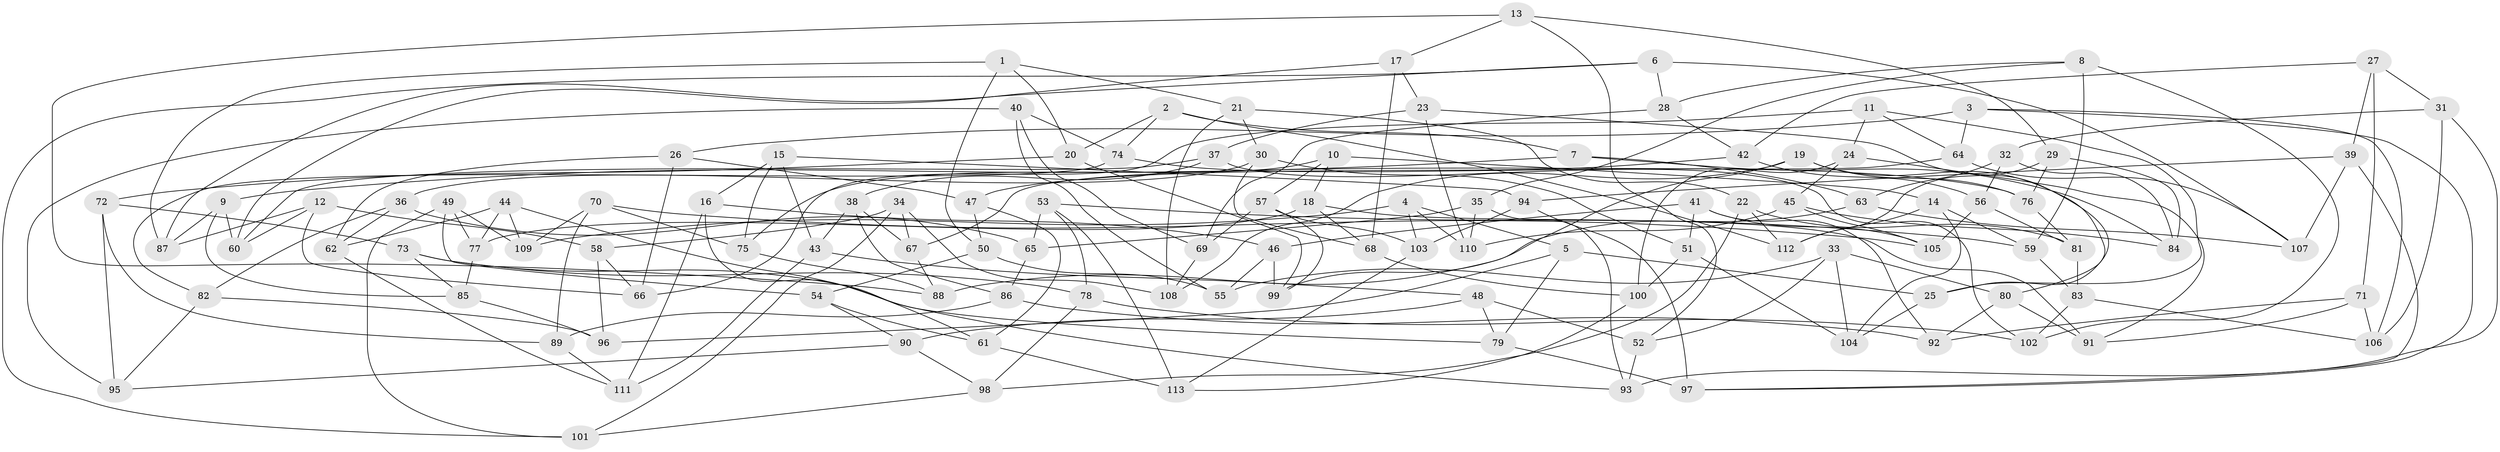 // Generated by graph-tools (version 1.1) at 2025/50/03/09/25 03:50:52]
// undirected, 113 vertices, 226 edges
graph export_dot {
graph [start="1"]
  node [color=gray90,style=filled];
  1;
  2;
  3;
  4;
  5;
  6;
  7;
  8;
  9;
  10;
  11;
  12;
  13;
  14;
  15;
  16;
  17;
  18;
  19;
  20;
  21;
  22;
  23;
  24;
  25;
  26;
  27;
  28;
  29;
  30;
  31;
  32;
  33;
  34;
  35;
  36;
  37;
  38;
  39;
  40;
  41;
  42;
  43;
  44;
  45;
  46;
  47;
  48;
  49;
  50;
  51;
  52;
  53;
  54;
  55;
  56;
  57;
  58;
  59;
  60;
  61;
  62;
  63;
  64;
  65;
  66;
  67;
  68;
  69;
  70;
  71;
  72;
  73;
  74;
  75;
  76;
  77;
  78;
  79;
  80;
  81;
  82;
  83;
  84;
  85;
  86;
  87;
  88;
  89;
  90;
  91;
  92;
  93;
  94;
  95;
  96;
  97;
  98;
  99;
  100;
  101;
  102;
  103;
  104;
  105;
  106;
  107;
  108;
  109;
  110;
  111;
  112;
  113;
  1 -- 87;
  1 -- 20;
  1 -- 21;
  1 -- 50;
  2 -- 112;
  2 -- 7;
  2 -- 74;
  2 -- 20;
  3 -- 64;
  3 -- 97;
  3 -- 26;
  3 -- 106;
  4 -- 103;
  4 -- 110;
  4 -- 5;
  4 -- 109;
  5 -- 25;
  5 -- 96;
  5 -- 79;
  6 -- 107;
  6 -- 87;
  6 -- 28;
  6 -- 101;
  7 -- 9;
  7 -- 84;
  7 -- 63;
  8 -- 59;
  8 -- 102;
  8 -- 28;
  8 -- 35;
  9 -- 87;
  9 -- 85;
  9 -- 60;
  10 -- 14;
  10 -- 57;
  10 -- 75;
  10 -- 18;
  11 -- 64;
  11 -- 24;
  11 -- 66;
  11 -- 25;
  12 -- 60;
  12 -- 87;
  12 -- 58;
  12 -- 66;
  13 -- 29;
  13 -- 52;
  13 -- 88;
  13 -- 17;
  14 -- 59;
  14 -- 112;
  14 -- 104;
  15 -- 16;
  15 -- 94;
  15 -- 75;
  15 -- 43;
  16 -- 46;
  16 -- 111;
  16 -- 61;
  17 -- 68;
  17 -- 23;
  17 -- 60;
  18 -- 68;
  18 -- 77;
  18 -- 91;
  19 -- 108;
  19 -- 76;
  19 -- 99;
  19 -- 80;
  20 -- 72;
  20 -- 99;
  21 -- 108;
  21 -- 30;
  21 -- 22;
  22 -- 112;
  22 -- 81;
  22 -- 98;
  23 -- 37;
  23 -- 25;
  23 -- 110;
  24 -- 45;
  24 -- 91;
  24 -- 100;
  25 -- 104;
  26 -- 66;
  26 -- 47;
  26 -- 62;
  27 -- 31;
  27 -- 71;
  27 -- 39;
  27 -- 42;
  28 -- 42;
  28 -- 69;
  29 -- 84;
  29 -- 112;
  29 -- 76;
  30 -- 68;
  30 -- 36;
  30 -- 51;
  31 -- 32;
  31 -- 93;
  31 -- 106;
  32 -- 84;
  32 -- 56;
  32 -- 63;
  33 -- 55;
  33 -- 80;
  33 -- 104;
  33 -- 52;
  34 -- 58;
  34 -- 101;
  34 -- 108;
  34 -- 67;
  35 -- 65;
  35 -- 110;
  35 -- 93;
  36 -- 62;
  36 -- 65;
  36 -- 82;
  37 -- 60;
  37 -- 38;
  37 -- 102;
  38 -- 67;
  38 -- 86;
  38 -- 43;
  39 -- 94;
  39 -- 107;
  39 -- 97;
  40 -- 74;
  40 -- 95;
  40 -- 69;
  40 -- 55;
  41 -- 92;
  41 -- 105;
  41 -- 51;
  41 -- 46;
  42 -- 56;
  42 -- 47;
  43 -- 48;
  43 -- 111;
  44 -- 93;
  44 -- 62;
  44 -- 77;
  44 -- 109;
  45 -- 110;
  45 -- 105;
  45 -- 84;
  46 -- 99;
  46 -- 55;
  47 -- 50;
  47 -- 61;
  48 -- 52;
  48 -- 79;
  48 -- 90;
  49 -- 101;
  49 -- 109;
  49 -- 54;
  49 -- 77;
  50 -- 54;
  50 -- 55;
  51 -- 104;
  51 -- 100;
  52 -- 93;
  53 -- 113;
  53 -- 65;
  53 -- 78;
  53 -- 59;
  54 -- 61;
  54 -- 90;
  56 -- 81;
  56 -- 105;
  57 -- 103;
  57 -- 69;
  57 -- 99;
  58 -- 66;
  58 -- 96;
  59 -- 83;
  61 -- 113;
  62 -- 111;
  63 -- 107;
  63 -- 88;
  64 -- 67;
  64 -- 107;
  65 -- 86;
  67 -- 88;
  68 -- 100;
  69 -- 108;
  70 -- 105;
  70 -- 75;
  70 -- 89;
  70 -- 109;
  71 -- 92;
  71 -- 106;
  71 -- 91;
  72 -- 95;
  72 -- 89;
  72 -- 73;
  73 -- 78;
  73 -- 85;
  73 -- 79;
  74 -- 76;
  74 -- 82;
  75 -- 88;
  76 -- 81;
  77 -- 85;
  78 -- 102;
  78 -- 98;
  79 -- 97;
  80 -- 91;
  80 -- 92;
  81 -- 83;
  82 -- 96;
  82 -- 95;
  83 -- 102;
  83 -- 106;
  85 -- 96;
  86 -- 92;
  86 -- 89;
  89 -- 111;
  90 -- 95;
  90 -- 98;
  94 -- 103;
  94 -- 97;
  98 -- 101;
  100 -- 113;
  103 -- 113;
}
